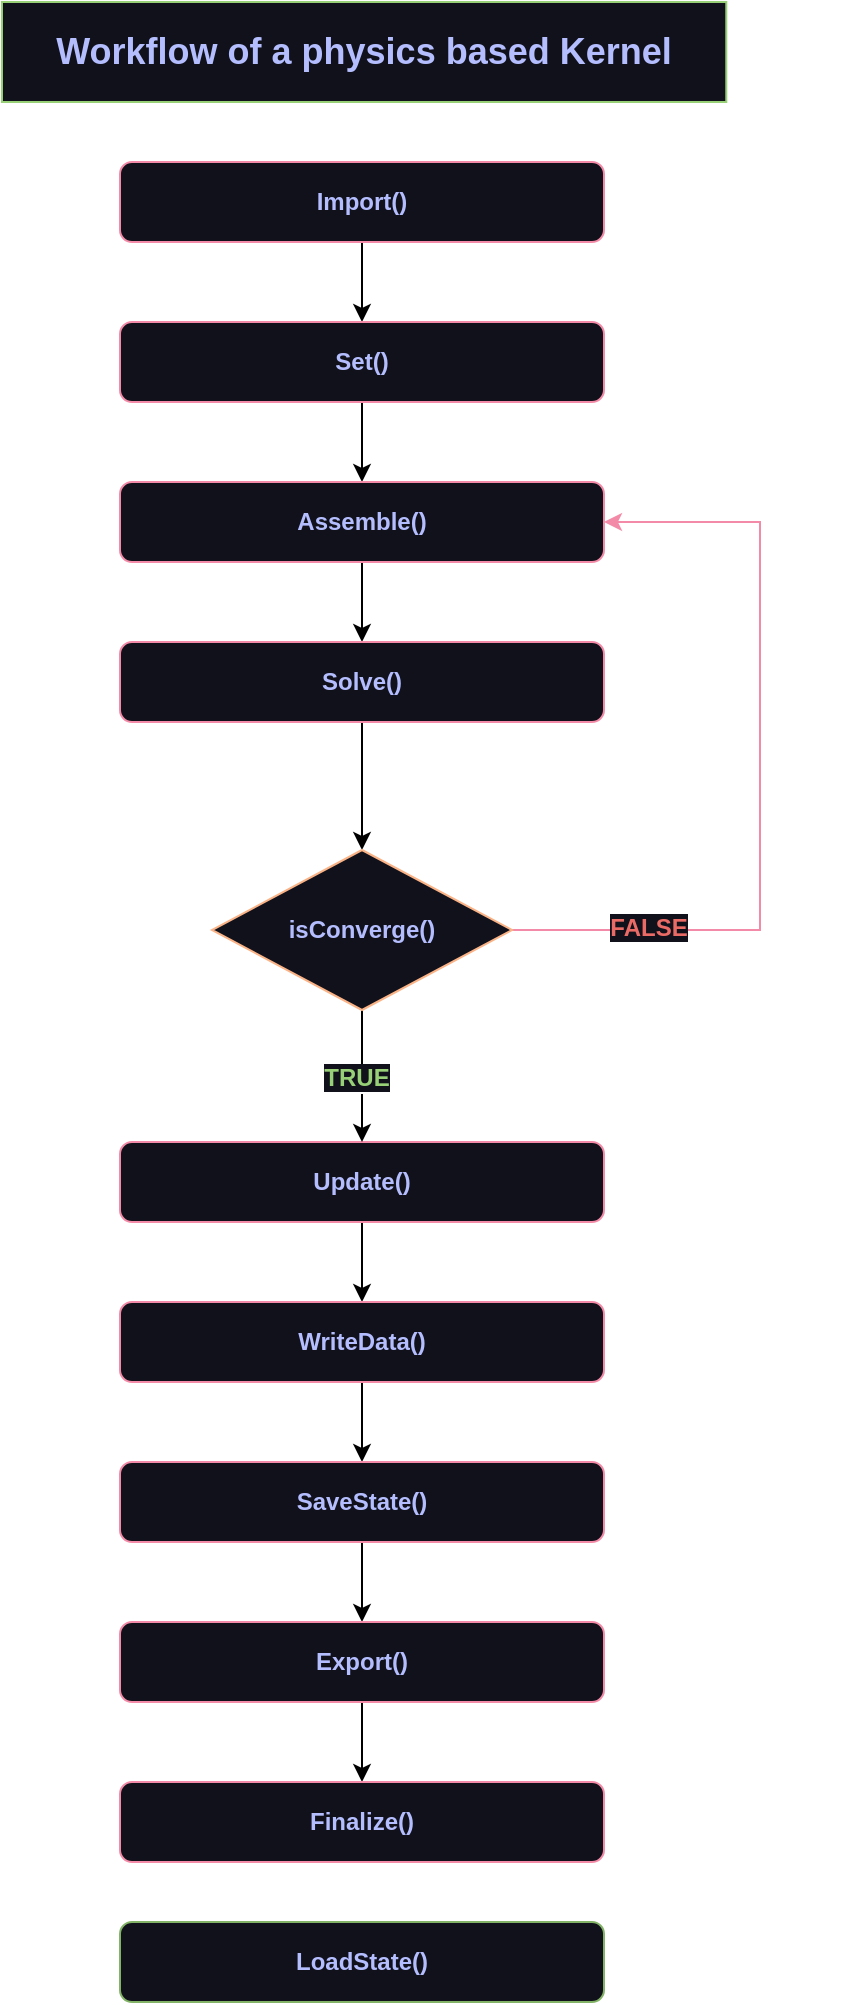 <mxfile version="21.6.8" type="device" pages="3">
  <diagram id="Q685I418kwVS9ZJ6fiBz" name="Workflow">
    <mxGraphModel dx="993" dy="1942" grid="1" gridSize="10" guides="1" tooltips="1" connect="1" arrows="1" fold="1" page="1" pageScale="1" pageWidth="827" pageHeight="1169" math="0" shadow="0">
      <root>
        <mxCell id="bG-i-CzAOgGtQ5SCpIZK-0" />
        <mxCell id="bG-i-CzAOgGtQ5SCpIZK-1" parent="bG-i-CzAOgGtQ5SCpIZK-0" />
        <mxCell id="G2EITA4A6k4lZa-UtIBp-0" value="" style="group;verticalAlign=middle;" parent="bG-i-CzAOgGtQ5SCpIZK-1" vertex="1" connectable="0">
          <mxGeometry x="219" y="40" width="390" height="50" as="geometry" />
        </mxCell>
        <mxCell id="G2EITA4A6k4lZa-UtIBp-1" value="&lt;font color=&quot;#b4befe&quot;&gt;Workflow of a physics based Kernel&lt;/font&gt;" style="text;html=1;strokeColor=#97D077;fillColor=#11111B;align=center;verticalAlign=middle;whiteSpace=wrap;rounded=0;fontSize=18;fontStyle=1" parent="G2EITA4A6k4lZa-UtIBp-0" vertex="1">
          <mxGeometry x="-29.004" width="362.143" height="50" as="geometry" />
        </mxCell>
        <mxCell id="ELApA3X4s0Arqbs0-KYx-9" style="edgeStyle=orthogonalEdgeStyle;rounded=0;orthogonalLoop=1;jettySize=auto;html=1;exitX=0.5;exitY=1;exitDx=0;exitDy=0;" parent="bG-i-CzAOgGtQ5SCpIZK-1" source="GkgJOtcLteEy9jRYdiuT-0" target="ELApA3X4s0Arqbs0-KYx-0" edge="1">
          <mxGeometry relative="1" as="geometry" />
        </mxCell>
        <mxCell id="GkgJOtcLteEy9jRYdiuT-0" value="&lt;b style=&quot;&quot;&gt;&lt;font color=&quot;#b4befe&quot;&gt;Import()&lt;/font&gt;&lt;/b&gt;" style="rounded=1;whiteSpace=wrap;html=1;fillColor=#11111B;strokeColor=#F38BA8;fontColor=#ffffff;" parent="bG-i-CzAOgGtQ5SCpIZK-1" vertex="1">
          <mxGeometry x="249" y="120" width="242" height="40" as="geometry" />
        </mxCell>
        <mxCell id="ELApA3X4s0Arqbs0-KYx-10" style="edgeStyle=orthogonalEdgeStyle;rounded=0;orthogonalLoop=1;jettySize=auto;html=1;exitX=0.5;exitY=1;exitDx=0;exitDy=0;entryX=0.5;entryY=0;entryDx=0;entryDy=0;" parent="bG-i-CzAOgGtQ5SCpIZK-1" source="ELApA3X4s0Arqbs0-KYx-0" target="ELApA3X4s0Arqbs0-KYx-1" edge="1">
          <mxGeometry relative="1" as="geometry" />
        </mxCell>
        <mxCell id="ELApA3X4s0Arqbs0-KYx-0" value="&lt;font color=&quot;#b4befe&quot;&gt;&lt;b&gt;Set()&lt;/b&gt;&lt;/font&gt;" style="rounded=1;whiteSpace=wrap;html=1;fillColor=#11111B;strokeColor=#F38BA8;fontColor=#ffffff;" parent="bG-i-CzAOgGtQ5SCpIZK-1" vertex="1">
          <mxGeometry x="249" y="200" width="242" height="40" as="geometry" />
        </mxCell>
        <mxCell id="ELApA3X4s0Arqbs0-KYx-11" style="edgeStyle=orthogonalEdgeStyle;rounded=0;orthogonalLoop=1;jettySize=auto;html=1;exitX=0.5;exitY=1;exitDx=0;exitDy=0;" parent="bG-i-CzAOgGtQ5SCpIZK-1" source="ELApA3X4s0Arqbs0-KYx-1" target="ELApA3X4s0Arqbs0-KYx-2" edge="1">
          <mxGeometry relative="1" as="geometry" />
        </mxCell>
        <mxCell id="ELApA3X4s0Arqbs0-KYx-1" value="&lt;font color=&quot;#b4befe&quot;&gt;&lt;b&gt;Assemble()&lt;/b&gt;&lt;/font&gt;" style="rounded=1;whiteSpace=wrap;html=1;fillColor=#11111B;strokeColor=#F38BA8;fontColor=#ffffff;" parent="bG-i-CzAOgGtQ5SCpIZK-1" vertex="1">
          <mxGeometry x="249" y="280" width="242" height="40" as="geometry" />
        </mxCell>
        <mxCell id="ELApA3X4s0Arqbs0-KYx-20" style="edgeStyle=orthogonalEdgeStyle;rounded=0;orthogonalLoop=1;jettySize=auto;html=1;exitX=0.5;exitY=1;exitDx=0;exitDy=0;entryX=0.5;entryY=0;entryDx=0;entryDy=0;" parent="bG-i-CzAOgGtQ5SCpIZK-1" source="ELApA3X4s0Arqbs0-KYx-2" target="ELApA3X4s0Arqbs0-KYx-17" edge="1">
          <mxGeometry relative="1" as="geometry" />
        </mxCell>
        <mxCell id="ELApA3X4s0Arqbs0-KYx-2" value="&lt;font color=&quot;#b4befe&quot;&gt;&lt;b&gt;Solve()&lt;/b&gt;&lt;/font&gt;" style="rounded=1;whiteSpace=wrap;html=1;fillColor=#11111B;strokeColor=#F38BA8;fontColor=#ffffff;" parent="bG-i-CzAOgGtQ5SCpIZK-1" vertex="1">
          <mxGeometry x="249" y="360" width="242" height="40" as="geometry" />
        </mxCell>
        <mxCell id="ELApA3X4s0Arqbs0-KYx-13" style="edgeStyle=orthogonalEdgeStyle;rounded=0;orthogonalLoop=1;jettySize=auto;html=1;exitX=0.5;exitY=1;exitDx=0;exitDy=0;" parent="bG-i-CzAOgGtQ5SCpIZK-1" source="ELApA3X4s0Arqbs0-KYx-3" target="ELApA3X4s0Arqbs0-KYx-4" edge="1">
          <mxGeometry relative="1" as="geometry" />
        </mxCell>
        <mxCell id="ELApA3X4s0Arqbs0-KYx-3" value="&lt;font color=&quot;#b4befe&quot;&gt;&lt;b&gt;Update()&lt;/b&gt;&lt;/font&gt;" style="rounded=1;whiteSpace=wrap;html=1;fillColor=#11111B;strokeColor=#F38BA8;" parent="bG-i-CzAOgGtQ5SCpIZK-1" vertex="1">
          <mxGeometry x="249" y="610" width="242" height="40" as="geometry" />
        </mxCell>
        <mxCell id="ELApA3X4s0Arqbs0-KYx-14" style="edgeStyle=orthogonalEdgeStyle;rounded=0;orthogonalLoop=1;jettySize=auto;html=1;exitX=0.5;exitY=1;exitDx=0;exitDy=0;" parent="bG-i-CzAOgGtQ5SCpIZK-1" source="ELApA3X4s0Arqbs0-KYx-4" target="ELApA3X4s0Arqbs0-KYx-5" edge="1">
          <mxGeometry relative="1" as="geometry" />
        </mxCell>
        <mxCell id="ELApA3X4s0Arqbs0-KYx-4" value="&lt;b&gt;&lt;font color=&quot;#b4befe&quot;&gt;WriteData()&lt;/font&gt;&lt;/b&gt;" style="rounded=1;whiteSpace=wrap;html=1;fillColor=#11111B;strokeColor=#F38BA8;" parent="bG-i-CzAOgGtQ5SCpIZK-1" vertex="1">
          <mxGeometry x="249" y="690" width="242" height="40" as="geometry" />
        </mxCell>
        <mxCell id="ELApA3X4s0Arqbs0-KYx-15" style="edgeStyle=orthogonalEdgeStyle;rounded=0;orthogonalLoop=1;jettySize=auto;html=1;exitX=0.5;exitY=1;exitDx=0;exitDy=0;" parent="bG-i-CzAOgGtQ5SCpIZK-1" source="ELApA3X4s0Arqbs0-KYx-5" target="ELApA3X4s0Arqbs0-KYx-6" edge="1">
          <mxGeometry relative="1" as="geometry" />
        </mxCell>
        <mxCell id="ELApA3X4s0Arqbs0-KYx-5" value="&lt;b&gt;&lt;font color=&quot;#b4befe&quot;&gt;SaveState()&lt;/font&gt;&lt;/b&gt;" style="rounded=1;whiteSpace=wrap;html=1;fillColor=#11111B;strokeColor=#F38BA8;" parent="bG-i-CzAOgGtQ5SCpIZK-1" vertex="1">
          <mxGeometry x="249" y="770" width="242" height="40" as="geometry" />
        </mxCell>
        <mxCell id="ELApA3X4s0Arqbs0-KYx-16" style="edgeStyle=orthogonalEdgeStyle;rounded=0;orthogonalLoop=1;jettySize=auto;html=1;exitX=0.5;exitY=1;exitDx=0;exitDy=0;" parent="bG-i-CzAOgGtQ5SCpIZK-1" source="ELApA3X4s0Arqbs0-KYx-6" target="ELApA3X4s0Arqbs0-KYx-7" edge="1">
          <mxGeometry relative="1" as="geometry" />
        </mxCell>
        <mxCell id="ELApA3X4s0Arqbs0-KYx-6" value="&lt;font color=&quot;#b4befe&quot;&gt;&lt;b&gt;Export()&lt;/b&gt;&lt;/font&gt;" style="rounded=1;whiteSpace=wrap;html=1;fillColor=#11111B;strokeColor=#F38BA8;" parent="bG-i-CzAOgGtQ5SCpIZK-1" vertex="1">
          <mxGeometry x="249" y="850" width="242" height="40" as="geometry" />
        </mxCell>
        <mxCell id="ELApA3X4s0Arqbs0-KYx-7" value="&lt;b&gt;&lt;font color=&quot;#b4befe&quot;&gt;Finalize()&lt;/font&gt;&lt;/b&gt;" style="rounded=1;whiteSpace=wrap;html=1;fillColor=#11111B;strokeColor=#F38BA8;" parent="bG-i-CzAOgGtQ5SCpIZK-1" vertex="1">
          <mxGeometry x="249" y="930" width="242" height="40" as="geometry" />
        </mxCell>
        <mxCell id="ELApA3X4s0Arqbs0-KYx-8" value="&lt;b&gt;&lt;font color=&quot;#b4befe&quot;&gt;LoadState()&lt;/font&gt;&lt;/b&gt;" style="rounded=1;whiteSpace=wrap;html=1;fillColor=#11111B;strokeColor=#82b366;" parent="bG-i-CzAOgGtQ5SCpIZK-1" vertex="1">
          <mxGeometry x="249" y="1000" width="242" height="40" as="geometry" />
        </mxCell>
        <mxCell id="ELApA3X4s0Arqbs0-KYx-19" style="edgeStyle=orthogonalEdgeStyle;rounded=0;orthogonalLoop=1;jettySize=auto;html=1;exitX=0.5;exitY=1;exitDx=0;exitDy=0;" parent="bG-i-CzAOgGtQ5SCpIZK-1" source="ELApA3X4s0Arqbs0-KYx-17" target="ELApA3X4s0Arqbs0-KYx-3" edge="1">
          <mxGeometry relative="1" as="geometry" />
        </mxCell>
        <mxCell id="ELApA3X4s0Arqbs0-KYx-23" value="&lt;font color=&quot;#97d077&quot; style=&quot;font-size: 12px&quot;&gt;&lt;b style=&quot;background-color: rgb(17, 17, 27);&quot;&gt;TRUE&lt;/b&gt;&lt;/font&gt;" style="edgeLabel;html=1;align=center;verticalAlign=middle;resizable=0;points=[];" parent="ELApA3X4s0Arqbs0-KYx-19" vertex="1" connectable="0">
          <mxGeometry x="0.013" y="-3" relative="1" as="geometry">
            <mxPoint as="offset" />
          </mxGeometry>
        </mxCell>
        <mxCell id="ELApA3X4s0Arqbs0-KYx-21" style="edgeStyle=orthogonalEdgeStyle;rounded=0;orthogonalLoop=1;jettySize=auto;html=1;exitX=1;exitY=0.5;exitDx=0;exitDy=0;entryX=1;entryY=0.5;entryDx=0;entryDy=0;strokeColor=#F38BA8;" parent="bG-i-CzAOgGtQ5SCpIZK-1" source="ELApA3X4s0Arqbs0-KYx-17" target="ELApA3X4s0Arqbs0-KYx-1" edge="1">
          <mxGeometry relative="1" as="geometry">
            <Array as="points">
              <mxPoint x="569" y="504" />
              <mxPoint x="569" y="300" />
            </Array>
          </mxGeometry>
        </mxCell>
        <mxCell id="ELApA3X4s0Arqbs0-KYx-22" value="&lt;font color=&quot;#ea6b66&quot; style=&quot;font-size: 12px&quot;&gt;&lt;b style=&quot;background-color: rgb(17, 17, 27);&quot;&gt;FALSE&lt;/b&gt;&lt;/font&gt;" style="edgeLabel;html=1;align=center;verticalAlign=middle;resizable=0;points=[];" parent="ELApA3X4s0Arqbs0-KYx-21" vertex="1" connectable="0">
          <mxGeometry x="-0.665" y="1" relative="1" as="geometry">
            <mxPoint as="offset" />
          </mxGeometry>
        </mxCell>
        <mxCell id="ELApA3X4s0Arqbs0-KYx-17" value="&lt;b&gt;&lt;font color=&quot;#b4befe&quot;&gt;isConverge()&lt;/font&gt;&lt;/b&gt;" style="rhombus;whiteSpace=wrap;html=1;fillColor=#11111B;strokeColor=#FAB387;" parent="bG-i-CzAOgGtQ5SCpIZK-1" vertex="1">
          <mxGeometry x="295" y="464" width="150" height="80" as="geometry" />
        </mxCell>
      </root>
    </mxGraphModel>
  </diagram>
  <diagram id="EY1jsfdF-9z5DYZVhsza" name="Initiate">
    <mxGraphModel dx="1194" dy="874" grid="1" gridSize="10" guides="1" tooltips="1" connect="1" arrows="1" fold="1" page="1" pageScale="1" pageWidth="827" pageHeight="1169" math="0" shadow="0">
      <root>
        <mxCell id="Rf9VJH_p1oqFjfAYbA7Q-0" />
        <mxCell id="Rf9VJH_p1oqFjfAYbA7Q-1" parent="Rf9VJH_p1oqFjfAYbA7Q-0" />
        <mxCell id="ZOjOEttQK-KksBrZTfxu-0" value="" style="group;verticalAlign=middle;" parent="Rf9VJH_p1oqFjfAYbA7Q-1" vertex="1" connectable="0">
          <mxGeometry x="38" y="40" width="162" height="40" as="geometry" />
        </mxCell>
        <mxCell id="ZOjOEttQK-KksBrZTfxu-1" value="Kernel" style="text;html=1;strokeColor=none;fillColor=none;align=left;verticalAlign=middle;whiteSpace=wrap;rounded=0;fontSize=18;fontStyle=1" parent="ZOjOEttQK-KksBrZTfxu-0" vertex="1">
          <mxGeometry x="1.157" width="150.429" height="40" as="geometry" />
        </mxCell>
        <mxCell id="HSues9qphrXxzWedN7Wz-0" value="obj%Initiate(Param, dom)" style="rounded=1;whiteSpace=wrap;html=1;fillColor=#cce5ff;strokeColor=#36393d;" parent="Rf9VJH_p1oqFjfAYbA7Q-1" vertex="1">
          <mxGeometry x="38" y="120" width="242" height="40" as="geometry" />
        </mxCell>
        <mxCell id="HSues9qphrXxzWedN7Wz-4" value="&lt;div style=&quot;font-family: &amp;#34;hermit&amp;#34; , &amp;#34;monaco&amp;#34; , &amp;#34;menlo&amp;#34; , &amp;#34;roboto mono for powerline&amp;#34; , &amp;#34;courier new&amp;#34; , monospace , &amp;#34;menlo&amp;#34; , &amp;#34;monaco&amp;#34; , &amp;#34;courier new&amp;#34; , monospace ; line-height: 24px ; font-size: 10px&quot;&gt;&lt;ul&gt;&lt;li&gt;CoordinateSystem&lt;/li&gt;&lt;li&gt;TimeDependency&lt;/li&gt;&lt;li&gt;NSD&lt;/li&gt;&lt;li&gt;NNT&lt;/li&gt;&lt;li&gt;tDOF&lt;/li&gt;&lt;li&gt;dt&lt;/li&gt;&lt;li&gt;tn&lt;/li&gt;&lt;li&gt;&lt;span&gt;its&lt;/span&gt;&lt;/li&gt;&lt;li&gt;&lt;span&gt;NTS&lt;/span&gt;&lt;/li&gt;&lt;li&gt;tMaterials&lt;/li&gt;&lt;li&gt;MaterialMap&lt;/li&gt;&lt;li&gt;PhysicsParam&lt;/li&gt;&lt;li&gt;IterDataParam&lt;/li&gt;&lt;li&gt;LinearSolverParam&lt;/li&gt;&lt;li&gt;MatrixFieldParam&lt;/li&gt;&lt;/ul&gt;&lt;/div&gt;" style="rounded=0;whiteSpace=wrap;html=1;fillColor=#ffff88;strokeColor=#36393d;align=left;" parent="Rf9VJH_p1oqFjfAYbA7Q-1" vertex="1">
          <mxGeometry x="360" y="80" width="440" height="420" as="geometry" />
        </mxCell>
        <mxCell id="HSues9qphrXxzWedN7Wz-5" value="&lt;ul&gt;&lt;li&gt;&lt;font style=&quot;font-size: 10px&quot;&gt;PhysicsParam&lt;/font&gt;&lt;font style=&quot;font-size: 10px ; font-weight: normal&quot;&gt; depends upon the type of kernel&lt;/font&gt;&lt;/li&gt;&lt;li&gt;&lt;font style=&quot;font-size: 10px&quot;&gt;IterDataParam&lt;/font&gt;&lt;font style=&quot;font-size: 10px ; font-weight: normal&quot;&gt; contains iteration related option&lt;br&gt;&lt;/font&gt;&lt;/li&gt;&lt;li&gt;&lt;font style=&quot;font-size: 10px&quot;&gt;LinearSolverParam&lt;/font&gt;&lt;font style=&quot;font-size: 10px ; font-weight: normal&quot;&gt; contains linear solver option&lt;/font&gt;&lt;/li&gt;&lt;li&gt;&lt;font style=&quot;font-size: 10px&quot;&gt;MatrixFieldParam&lt;/font&gt;&lt;font style=&quot;font-size: 10px ; font-weight: normal&quot;&gt; contains information for tangent matrix and precondition matrix&lt;/font&gt;&lt;/li&gt;&lt;/ul&gt;" style="text;html=1;strokeColor=none;fillColor=none;align=left;verticalAlign=middle;whiteSpace=wrap;rounded=0;fontSize=17;fontStyle=1" parent="Rf9VJH_p1oqFjfAYbA7Q-1" vertex="1">
          <mxGeometry x="360" y="520" width="440" height="100" as="geometry" />
        </mxCell>
        <mxCell id="Dn05f9LoxlXn7anGnUbk-0" value="setPhysics()" style="rounded=1;whiteSpace=wrap;html=1;" parent="Rf9VJH_p1oqFjfAYbA7Q-1" vertex="1">
          <mxGeometry x="76" y="200" width="204" height="40" as="geometry" />
        </mxCell>
      </root>
    </mxGraphModel>
  </diagram>
  <diagram id="7SSYwJGhVexNrWHxwNnL" name="Import">
    <mxGraphModel dx="1194" dy="874" grid="1" gridSize="10" guides="1" tooltips="1" connect="1" arrows="1" fold="1" page="1" pageScale="1" pageWidth="827" pageHeight="1169" math="0" shadow="0">
      <root>
        <mxCell id="Q-RHDbdsdDqo3XzY3BIk-0" />
        <mxCell id="Q-RHDbdsdDqo3XzY3BIk-1" parent="Q-RHDbdsdDqo3XzY3BIk-0" />
        <mxCell id="-Iv3j4I1aNQfDQj21fKh-0" value="obj%Import(inpFile, dom)" style="rounded=1;whiteSpace=wrap;html=1;fillColor=#cce5ff;strokeColor=#36393d;" parent="Q-RHDbdsdDqo3XzY3BIk-1" vertex="1">
          <mxGeometry x="80" y="120" width="242" height="40" as="geometry" />
        </mxCell>
        <mxCell id="-Iv3j4I1aNQfDQj21fKh-1" value="If dom is present, then kernel will point to that domain, orther wise it will read the mesh file given in inpFile and create a new domain, and point data to it." style="text;html=1;strokeColor=none;fillColor=none;align=left;verticalAlign=middle;whiteSpace=wrap;rounded=0;fontSize=12;fontFamily=Garamond;" parent="Q-RHDbdsdDqo3XzY3BIk-1" vertex="1">
          <mxGeometry x="360" y="120" width="410" height="40" as="geometry" />
        </mxCell>
      </root>
    </mxGraphModel>
  </diagram>
</mxfile>
